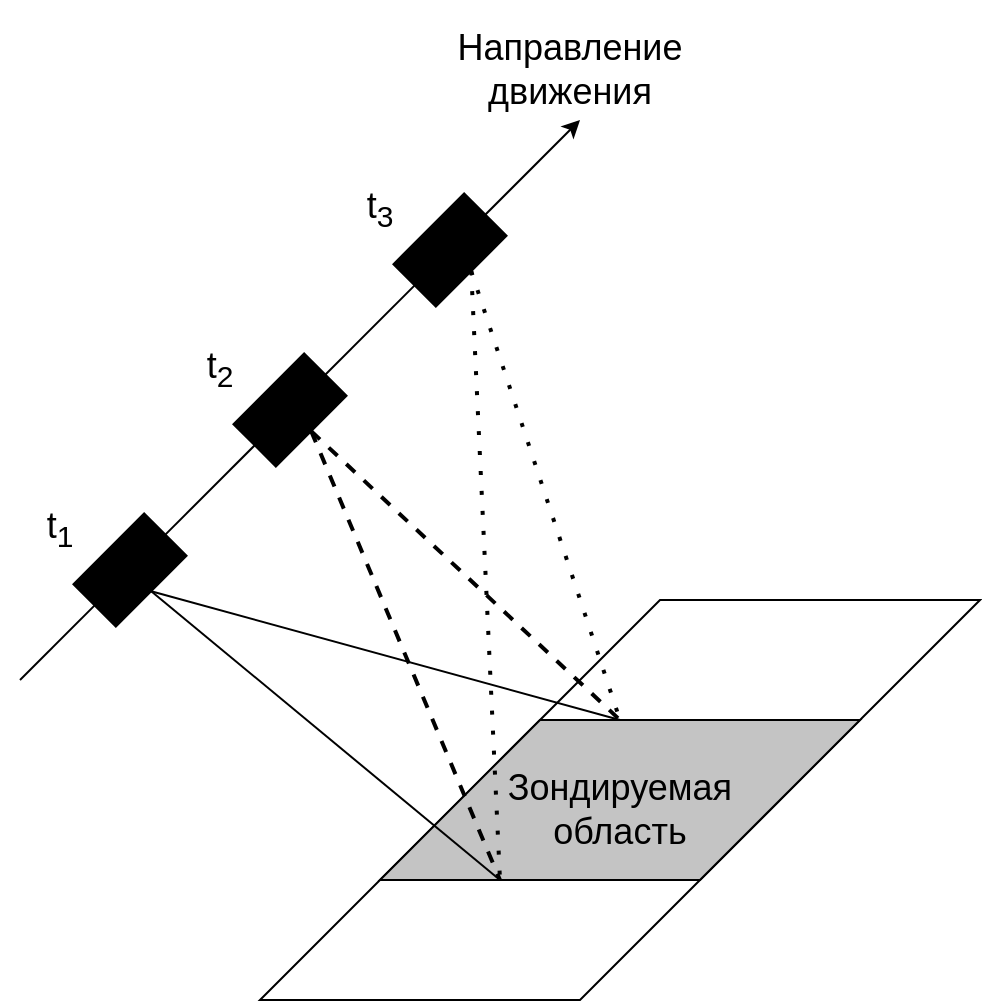 <mxfile version="21.0.6" type="google"><diagram name="Страница 1" id="y3ri7JyVLUfo8M1w5IcZ"><mxGraphModel grid="1" page="1" gridSize="10" guides="1" tooltips="1" connect="1" arrows="1" fold="1" pageScale="1" pageWidth="827" pageHeight="1169" math="0" shadow="0"><root><mxCell id="0"/><mxCell id="1" parent="0"/><mxCell id="sjuDiYtSDwrXtAHPdo-D-3" value="" style="endArrow=none;html=1;rounded=0;" edge="1" parent="1" target="sjuDiYtSDwrXtAHPdo-D-2"><mxGeometry width="50" height="50" relative="1" as="geometry"><mxPoint x="160" y="360" as="sourcePoint"/><mxPoint x="440" y="80" as="targetPoint"/></mxGeometry></mxCell><mxCell id="sjuDiYtSDwrXtAHPdo-D-2" value="" style="rounded=0;whiteSpace=wrap;html=1;rotation=-45;fillColor=#000000;" vertex="1" parent="1"><mxGeometry x="190" y="290" width="50" height="30" as="geometry"/></mxCell><mxCell id="sjuDiYtSDwrXtAHPdo-D-4" value="" style="rounded=0;whiteSpace=wrap;html=1;rotation=-45;fillColor=#000000;" vertex="1" parent="1"><mxGeometry x="270" y="210" width="50" height="30" as="geometry"/></mxCell><mxCell id="sjuDiYtSDwrXtAHPdo-D-9" value="" style="endArrow=none;html=1;rounded=0;startArrow=none;exitX=1;exitY=0.5;exitDx=0;exitDy=0;" edge="1" parent="1" source="sjuDiYtSDwrXtAHPdo-D-2" target="sjuDiYtSDwrXtAHPdo-D-8"><mxGeometry width="50" height="50" relative="1" as="geometry"><mxPoint x="233" y="287" as="sourcePoint"/><mxPoint x="480" y="40" as="targetPoint"/></mxGeometry></mxCell><mxCell id="sjuDiYtSDwrXtAHPdo-D-8" value="" style="rounded=0;whiteSpace=wrap;html=1;rotation=-45;fillColor=#000000;" vertex="1" parent="1"><mxGeometry x="350" y="130" width="50" height="30" as="geometry"/></mxCell><mxCell id="sjuDiYtSDwrXtAHPdo-D-10" value="" style="endArrow=classic;html=1;rounded=0;" edge="1" parent="1"><mxGeometry width="50" height="50" relative="1" as="geometry"><mxPoint x="390" y="130" as="sourcePoint"/><mxPoint x="440" y="80" as="targetPoint"/></mxGeometry></mxCell><mxCell id="sjuDiYtSDwrXtAHPdo-D-17" value="" style="shape=parallelogram;perimeter=parallelogramPerimeter;whiteSpace=wrap;html=1;fixedSize=1;size=200;" vertex="1" parent="1"><mxGeometry x="280" y="320" width="360" height="200" as="geometry"/></mxCell><mxCell id="sjuDiYtSDwrXtAHPdo-D-18" value="" style="shape=parallelogram;perimeter=parallelogramPerimeter;whiteSpace=wrap;html=1;fixedSize=1;size=80;fillStyle=auto;fillColor=#C4C4C4;" vertex="1" parent="1"><mxGeometry x="340" y="380" width="240" height="80" as="geometry"/></mxCell><mxCell id="sjuDiYtSDwrXtAHPdo-D-22" value="" style="endArrow=none;html=1;rounded=0;exitX=0.5;exitY=1;exitDx=0;exitDy=0;entryX=0.25;entryY=1;entryDx=0;entryDy=0;" edge="1" parent="1" source="sjuDiYtSDwrXtAHPdo-D-2" target="sjuDiYtSDwrXtAHPdo-D-18"><mxGeometry width="50" height="50" relative="1" as="geometry"><mxPoint x="560" y="340" as="sourcePoint"/><mxPoint x="610" y="290" as="targetPoint"/></mxGeometry></mxCell><mxCell id="sjuDiYtSDwrXtAHPdo-D-23" value="" style="endArrow=none;html=1;rounded=0;exitX=0.5;exitY=1;exitDx=0;exitDy=0;entryX=0.5;entryY=0;entryDx=0;entryDy=0;" edge="1" parent="1" source="sjuDiYtSDwrXtAHPdo-D-2" target="sjuDiYtSDwrXtAHPdo-D-18"><mxGeometry width="50" height="50" relative="1" as="geometry"><mxPoint x="236" y="326" as="sourcePoint"/><mxPoint x="410" y="470" as="targetPoint"/></mxGeometry></mxCell><mxCell id="sjuDiYtSDwrXtAHPdo-D-24" value="" style="endArrow=none;dashed=1;html=1;rounded=0;exitX=0.5;exitY=1;exitDx=0;exitDy=0;endSize=6;strokeWidth=2;strokeColor=default;" edge="1" parent="1" source="sjuDiYtSDwrXtAHPdo-D-4"><mxGeometry width="50" height="50" relative="1" as="geometry"><mxPoint x="570" y="330" as="sourcePoint"/><mxPoint x="400" y="460" as="targetPoint"/></mxGeometry></mxCell><mxCell id="sjuDiYtSDwrXtAHPdo-D-25" value="" style="endArrow=none;dashed=1;html=1;rounded=0;exitX=0.5;exitY=1;exitDx=0;exitDy=0;endSize=6;strokeWidth=2;strokeColor=default;" edge="1" parent="1" source="sjuDiYtSDwrXtAHPdo-D-4"><mxGeometry width="50" height="50" relative="1" as="geometry"><mxPoint x="316" y="246" as="sourcePoint"/><mxPoint x="460" y="380" as="targetPoint"/></mxGeometry></mxCell><mxCell id="sjuDiYtSDwrXtAHPdo-D-26" value="" style="endArrow=none;dashed=1;html=1;rounded=0;exitX=0.5;exitY=1;exitDx=0;exitDy=0;entryX=0.25;entryY=1;entryDx=0;entryDy=0;dashPattern=1 4;strokeWidth=2;" edge="1" parent="1" source="sjuDiYtSDwrXtAHPdo-D-8" target="sjuDiYtSDwrXtAHPdo-D-18"><mxGeometry width="50" height="50" relative="1" as="geometry"><mxPoint x="316" y="246" as="sourcePoint"/><mxPoint x="470" y="390" as="targetPoint"/></mxGeometry></mxCell><mxCell id="sjuDiYtSDwrXtAHPdo-D-27" value="" style="endArrow=none;dashed=1;html=1;rounded=0;exitX=0.5;exitY=1;exitDx=0;exitDy=0;entryX=0.5;entryY=0;entryDx=0;entryDy=0;dashPattern=1 4;strokeWidth=2;" edge="1" parent="1" source="sjuDiYtSDwrXtAHPdo-D-8" target="sjuDiYtSDwrXtAHPdo-D-18"><mxGeometry width="50" height="50" relative="1" as="geometry"><mxPoint x="396" y="166" as="sourcePoint"/><mxPoint x="410" y="470" as="targetPoint"/></mxGeometry></mxCell><mxCell id="sjuDiYtSDwrXtAHPdo-D-28" value="&lt;font style=&quot;font-size: 18px;&quot;&gt;t&lt;sub&gt;1&lt;/sub&gt;&lt;/font&gt;" style="text;html=1;strokeColor=none;fillColor=none;align=center;verticalAlign=middle;whiteSpace=wrap;rounded=0;" vertex="1" parent="1"><mxGeometry x="150" y="270" width="60" height="30" as="geometry"/></mxCell><mxCell id="sjuDiYtSDwrXtAHPdo-D-29" value="&lt;font style=&quot;font-size: 18px;&quot;&gt;t&lt;sub&gt;2&lt;/sub&gt;&lt;/font&gt;" style="text;html=1;strokeColor=none;fillColor=none;align=center;verticalAlign=middle;whiteSpace=wrap;rounded=0;" vertex="1" parent="1"><mxGeometry x="230" y="190" width="60" height="30" as="geometry"/></mxCell><mxCell id="sjuDiYtSDwrXtAHPdo-D-30" value="&lt;font style=&quot;font-size: 18px;&quot;&gt;t&lt;sub&gt;3&lt;/sub&gt;&lt;/font&gt;" style="text;html=1;strokeColor=none;fillColor=none;align=center;verticalAlign=middle;whiteSpace=wrap;rounded=0;" vertex="1" parent="1"><mxGeometry x="310" y="110" width="60" height="30" as="geometry"/></mxCell><mxCell id="sjuDiYtSDwrXtAHPdo-D-31" value="&lt;font style=&quot;font-size: 18px;&quot;&gt;Направление движения&lt;/font&gt;" style="text;html=1;strokeColor=none;fillColor=none;align=center;verticalAlign=middle;whiteSpace=wrap;rounded=0;" vertex="1" parent="1"><mxGeometry x="380" y="20" width="110" height="70" as="geometry"/></mxCell><mxCell id="sjuDiYtSDwrXtAHPdo-D-32" value="&lt;font style=&quot;font-size: 18px;&quot;&gt;Зондируемая область&lt;/font&gt;" style="text;html=1;strokeColor=none;fillColor=none;align=center;verticalAlign=middle;whiteSpace=wrap;rounded=0;" vertex="1" parent="1"><mxGeometry x="395" y="410" width="130" height="30" as="geometry"/></mxCell></root></mxGraphModel></diagram></mxfile>